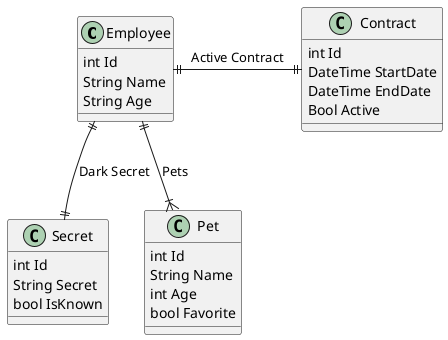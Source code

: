 @startuml
class Employee {
  int Id
  String Name
  String Age
}

class Contract {
  int Id
  DateTime StartDate
  DateTime EndDate
  Bool Active
}

class Secret {
  int Id
  String Secret
  bool IsKnown
}

class Pet {
  int Id
  String Name
  int Age
  bool Favorite
}

Employee ||-|| Contract : Active Contract
Employee ||--|| Secret : Dark Secret
Employee ||--|{ Pet : Pets
@enduml